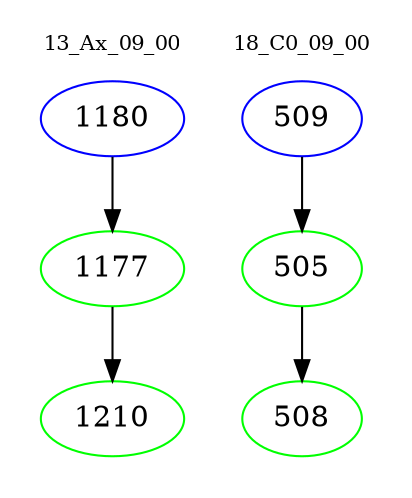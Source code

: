 digraph{
subgraph cluster_0 {
color = white
label = "13_Ax_09_00";
fontsize=10;
T0_1180 [label="1180", color="blue"]
T0_1180 -> T0_1177 [color="black"]
T0_1177 [label="1177", color="green"]
T0_1177 -> T0_1210 [color="black"]
T0_1210 [label="1210", color="green"]
}
subgraph cluster_1 {
color = white
label = "18_C0_09_00";
fontsize=10;
T1_509 [label="509", color="blue"]
T1_509 -> T1_505 [color="black"]
T1_505 [label="505", color="green"]
T1_505 -> T1_508 [color="black"]
T1_508 [label="508", color="green"]
}
}
